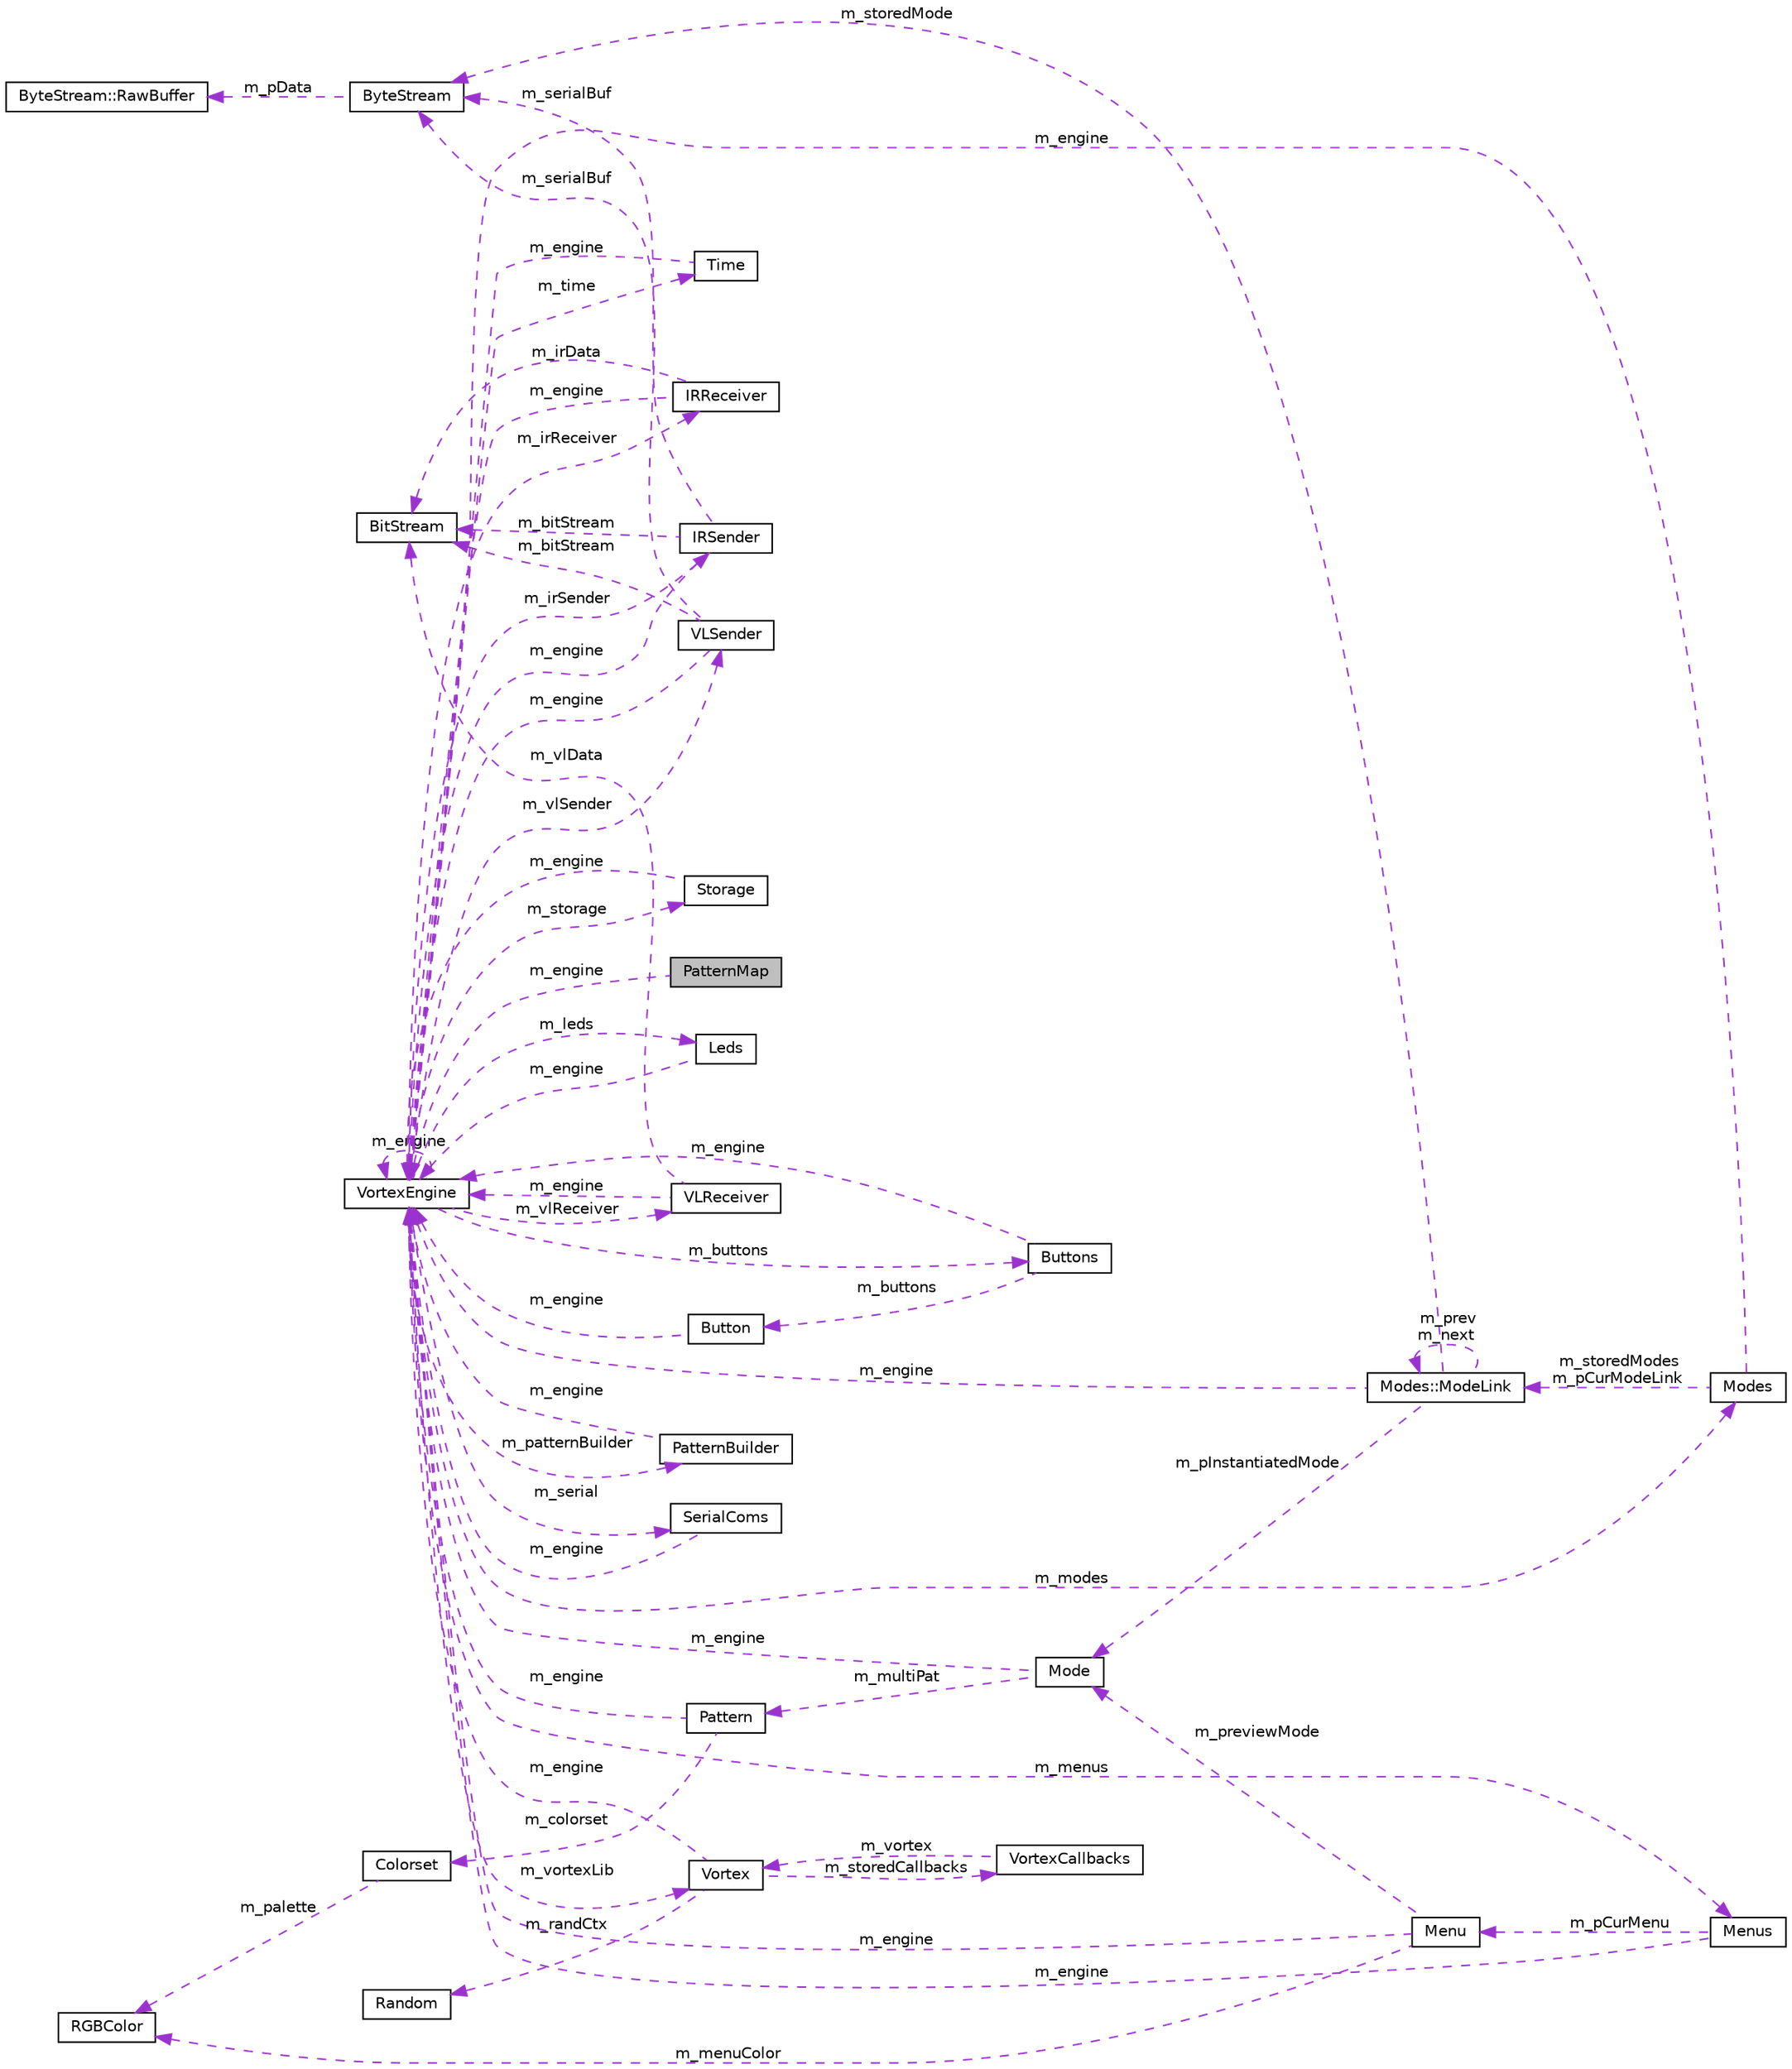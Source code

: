 digraph "PatternMap"
{
 // INTERACTIVE_SVG=YES
 // LATEX_PDF_SIZE
  bgcolor="transparent";
  edge [fontname="Helvetica",fontsize="10",labelfontname="Helvetica",labelfontsize="10"];
  node [fontname="Helvetica",fontsize="10",shape=record];
  rankdir="LR";
  Node1 [label="PatternMap",height=0.2,width=0.4,color="black", fillcolor="grey75", style="filled", fontcolor="black",tooltip=" "];
  Node2 -> Node1 [dir="back",color="darkorchid3",fontsize="10",style="dashed",label=" m_engine" ];
  Node2 [label="VortexEngine",height=0.2,width=0.4,color="black",URL="$classVortexEngine.html",tooltip=" "];
  Node3 -> Node2 [dir="back",color="darkorchid3",fontsize="10",style="dashed",label=" m_vlReceiver" ];
  Node3 [label="VLReceiver",height=0.2,width=0.4,color="black",URL="$classVLReceiver.html",tooltip=" "];
  Node2 -> Node3 [dir="back",color="darkorchid3",fontsize="10",style="dashed",label=" m_engine" ];
  Node4 -> Node3 [dir="back",color="darkorchid3",fontsize="10",style="dashed",label=" m_vlData" ];
  Node4 [label="BitStream",height=0.2,width=0.4,color="black",URL="$classBitStream.html",tooltip=" "];
  Node5 -> Node2 [dir="back",color="darkorchid3",fontsize="10",style="dashed",label=" m_storage" ];
  Node5 [label="Storage",height=0.2,width=0.4,color="black",URL="$classStorage.html",tooltip=" "];
  Node2 -> Node5 [dir="back",color="darkorchid3",fontsize="10",style="dashed",label=" m_engine" ];
  Node6 -> Node2 [dir="back",color="darkorchid3",fontsize="10",style="dashed",label=" m_irSender" ];
  Node6 [label="IRSender",height=0.2,width=0.4,color="black",URL="$classIRSender.html",tooltip=" "];
  Node2 -> Node6 [dir="back",color="darkorchid3",fontsize="10",style="dashed",label=" m_engine" ];
  Node4 -> Node6 [dir="back",color="darkorchid3",fontsize="10",style="dashed",label=" m_bitStream" ];
  Node7 -> Node6 [dir="back",color="darkorchid3",fontsize="10",style="dashed",label=" m_serialBuf" ];
  Node7 [label="ByteStream",height=0.2,width=0.4,color="black",URL="$classByteStream.html",tooltip=" "];
  Node8 -> Node7 [dir="back",color="darkorchid3",fontsize="10",style="dashed",label=" m_pData" ];
  Node8 [label="ByteStream::RawBuffer",height=0.2,width=0.4,color="black",URL="$structByteStream_1_1RawBuffer.html",tooltip=" "];
  Node2 -> Node2 [dir="back",color="darkorchid3",fontsize="10",style="dashed",label=" m_engine" ];
  Node9 -> Node2 [dir="back",color="darkorchid3",fontsize="10",style="dashed",label=" m_buttons" ];
  Node9 [label="Buttons",height=0.2,width=0.4,color="black",URL="$classButtons.html",tooltip=" "];
  Node2 -> Node9 [dir="back",color="darkorchid3",fontsize="10",style="dashed",label=" m_engine" ];
  Node10 -> Node9 [dir="back",color="darkorchid3",fontsize="10",style="dashed",label=" m_buttons" ];
  Node10 [label="Button",height=0.2,width=0.4,color="black",URL="$classButton.html",tooltip=" "];
  Node2 -> Node10 [dir="back",color="darkorchid3",fontsize="10",style="dashed",label=" m_engine" ];
  Node11 -> Node2 [dir="back",color="darkorchid3",fontsize="10",style="dashed",label=" m_leds" ];
  Node11 [label="Leds",height=0.2,width=0.4,color="black",URL="$classLeds.html",tooltip=" "];
  Node2 -> Node11 [dir="back",color="darkorchid3",fontsize="10",style="dashed",label=" m_engine" ];
  Node12 -> Node2 [dir="back",color="darkorchid3",fontsize="10",style="dashed",label=" m_patternBuilder" ];
  Node12 [label="PatternBuilder",height=0.2,width=0.4,color="black",URL="$classPatternBuilder.html",tooltip=" "];
  Node2 -> Node12 [dir="back",color="darkorchid3",fontsize="10",style="dashed",label=" m_engine" ];
  Node13 -> Node2 [dir="back",color="darkorchid3",fontsize="10",style="dashed",label=" m_vlSender" ];
  Node13 [label="VLSender",height=0.2,width=0.4,color="black",URL="$classVLSender.html",tooltip=" "];
  Node2 -> Node13 [dir="back",color="darkorchid3",fontsize="10",style="dashed",label=" m_engine" ];
  Node4 -> Node13 [dir="back",color="darkorchid3",fontsize="10",style="dashed",label=" m_bitStream" ];
  Node7 -> Node13 [dir="back",color="darkorchid3",fontsize="10",style="dashed",label=" m_serialBuf" ];
  Node14 -> Node2 [dir="back",color="darkorchid3",fontsize="10",style="dashed",label=" m_modes" ];
  Node14 [label="Modes",height=0.2,width=0.4,color="black",URL="$classModes.html",tooltip=" "];
  Node2 -> Node14 [dir="back",color="darkorchid3",fontsize="10",style="dashed",label=" m_engine" ];
  Node15 -> Node14 [dir="back",color="darkorchid3",fontsize="10",style="dashed",label=" m_storedModes\nm_pCurModeLink" ];
  Node15 [label="Modes::ModeLink",height=0.2,width=0.4,color="black",URL="$classModes_1_1ModeLink.html",tooltip=" "];
  Node16 -> Node15 [dir="back",color="darkorchid3",fontsize="10",style="dashed",label=" m_pInstantiatedMode" ];
  Node16 [label="Mode",height=0.2,width=0.4,color="black",URL="$classMode.html",tooltip=" "];
  Node2 -> Node16 [dir="back",color="darkorchid3",fontsize="10",style="dashed",label=" m_engine" ];
  Node17 -> Node16 [dir="back",color="darkorchid3",fontsize="10",style="dashed",label=" m_multiPat" ];
  Node17 [label="Pattern",height=0.2,width=0.4,color="black",URL="$classPattern.html",tooltip=" "];
  Node2 -> Node17 [dir="back",color="darkorchid3",fontsize="10",style="dashed",label=" m_engine" ];
  Node18 -> Node17 [dir="back",color="darkorchid3",fontsize="10",style="dashed",label=" m_colorset" ];
  Node18 [label="Colorset",height=0.2,width=0.4,color="black",URL="$classColorset.html",tooltip=" "];
  Node19 -> Node18 [dir="back",color="darkorchid3",fontsize="10",style="dashed",label=" m_palette" ];
  Node19 [label="RGBColor",height=0.2,width=0.4,color="black",URL="$classRGBColor.html",tooltip=" "];
  Node2 -> Node15 [dir="back",color="darkorchid3",fontsize="10",style="dashed",label=" m_engine" ];
  Node7 -> Node15 [dir="back",color="darkorchid3",fontsize="10",style="dashed",label=" m_storedMode" ];
  Node15 -> Node15 [dir="back",color="darkorchid3",fontsize="10",style="dashed",label=" m_prev\nm_next" ];
  Node20 -> Node2 [dir="back",color="darkorchid3",fontsize="10",style="dashed",label=" m_serial" ];
  Node20 [label="SerialComs",height=0.2,width=0.4,color="black",URL="$classSerialComs.html",tooltip=" "];
  Node2 -> Node20 [dir="back",color="darkorchid3",fontsize="10",style="dashed",label=" m_engine" ];
  Node21 -> Node2 [dir="back",color="darkorchid3",fontsize="10",style="dashed",label=" m_vortexLib" ];
  Node21 [label="Vortex",height=0.2,width=0.4,color="black",URL="$classVortex.html",tooltip=" "];
  Node22 -> Node21 [dir="back",color="darkorchid3",fontsize="10",style="dashed",label=" m_randCtx" ];
  Node22 [label="Random",height=0.2,width=0.4,color="black",URL="$classRandom.html",tooltip=" "];
  Node2 -> Node21 [dir="back",color="darkorchid3",fontsize="10",style="dashed",label=" m_engine" ];
  Node23 -> Node21 [dir="back",color="darkorchid3",fontsize="10",style="dashed",label=" m_storedCallbacks" ];
  Node23 [label="VortexCallbacks",height=0.2,width=0.4,color="black",URL="$classVortexCallbacks.html",tooltip=" "];
  Node21 -> Node23 [dir="back",color="darkorchid3",fontsize="10",style="dashed",label=" m_vortex" ];
  Node24 -> Node2 [dir="back",color="darkorchid3",fontsize="10",style="dashed",label=" m_irReceiver" ];
  Node24 [label="IRReceiver",height=0.2,width=0.4,color="black",URL="$classIRReceiver.html",tooltip=" "];
  Node2 -> Node24 [dir="back",color="darkorchid3",fontsize="10",style="dashed",label=" m_engine" ];
  Node4 -> Node24 [dir="back",color="darkorchid3",fontsize="10",style="dashed",label=" m_irData" ];
  Node25 -> Node2 [dir="back",color="darkorchid3",fontsize="10",style="dashed",label=" m_time" ];
  Node25 [label="Time",height=0.2,width=0.4,color="black",URL="$classTime.html",tooltip=" "];
  Node2 -> Node25 [dir="back",color="darkorchid3",fontsize="10",style="dashed",label=" m_engine" ];
  Node26 -> Node2 [dir="back",color="darkorchid3",fontsize="10",style="dashed",label=" m_menus" ];
  Node26 [label="Menus",height=0.2,width=0.4,color="black",URL="$classMenus.html",tooltip=" "];
  Node2 -> Node26 [dir="back",color="darkorchid3",fontsize="10",style="dashed",label=" m_engine" ];
  Node27 -> Node26 [dir="back",color="darkorchid3",fontsize="10",style="dashed",label=" m_pCurMenu" ];
  Node27 [label="Menu",height=0.2,width=0.4,color="black",URL="$classMenu.html",tooltip=" "];
  Node16 -> Node27 [dir="back",color="darkorchid3",fontsize="10",style="dashed",label=" m_previewMode" ];
  Node19 -> Node27 [dir="back",color="darkorchid3",fontsize="10",style="dashed",label=" m_menuColor" ];
  Node2 -> Node27 [dir="back",color="darkorchid3",fontsize="10",style="dashed",label=" m_engine" ];
}
